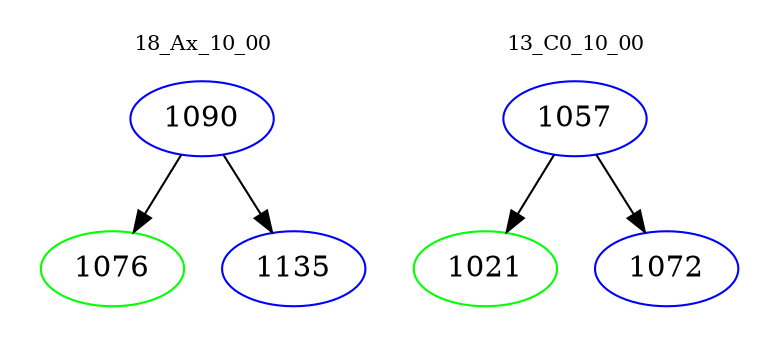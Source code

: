 digraph{
subgraph cluster_0 {
color = white
label = "18_Ax_10_00";
fontsize=10;
T0_1090 [label="1090", color="blue"]
T0_1090 -> T0_1076 [color="black"]
T0_1076 [label="1076", color="green"]
T0_1090 -> T0_1135 [color="black"]
T0_1135 [label="1135", color="blue"]
}
subgraph cluster_1 {
color = white
label = "13_C0_10_00";
fontsize=10;
T1_1057 [label="1057", color="blue"]
T1_1057 -> T1_1021 [color="black"]
T1_1021 [label="1021", color="green"]
T1_1057 -> T1_1072 [color="black"]
T1_1072 [label="1072", color="blue"]
}
}
